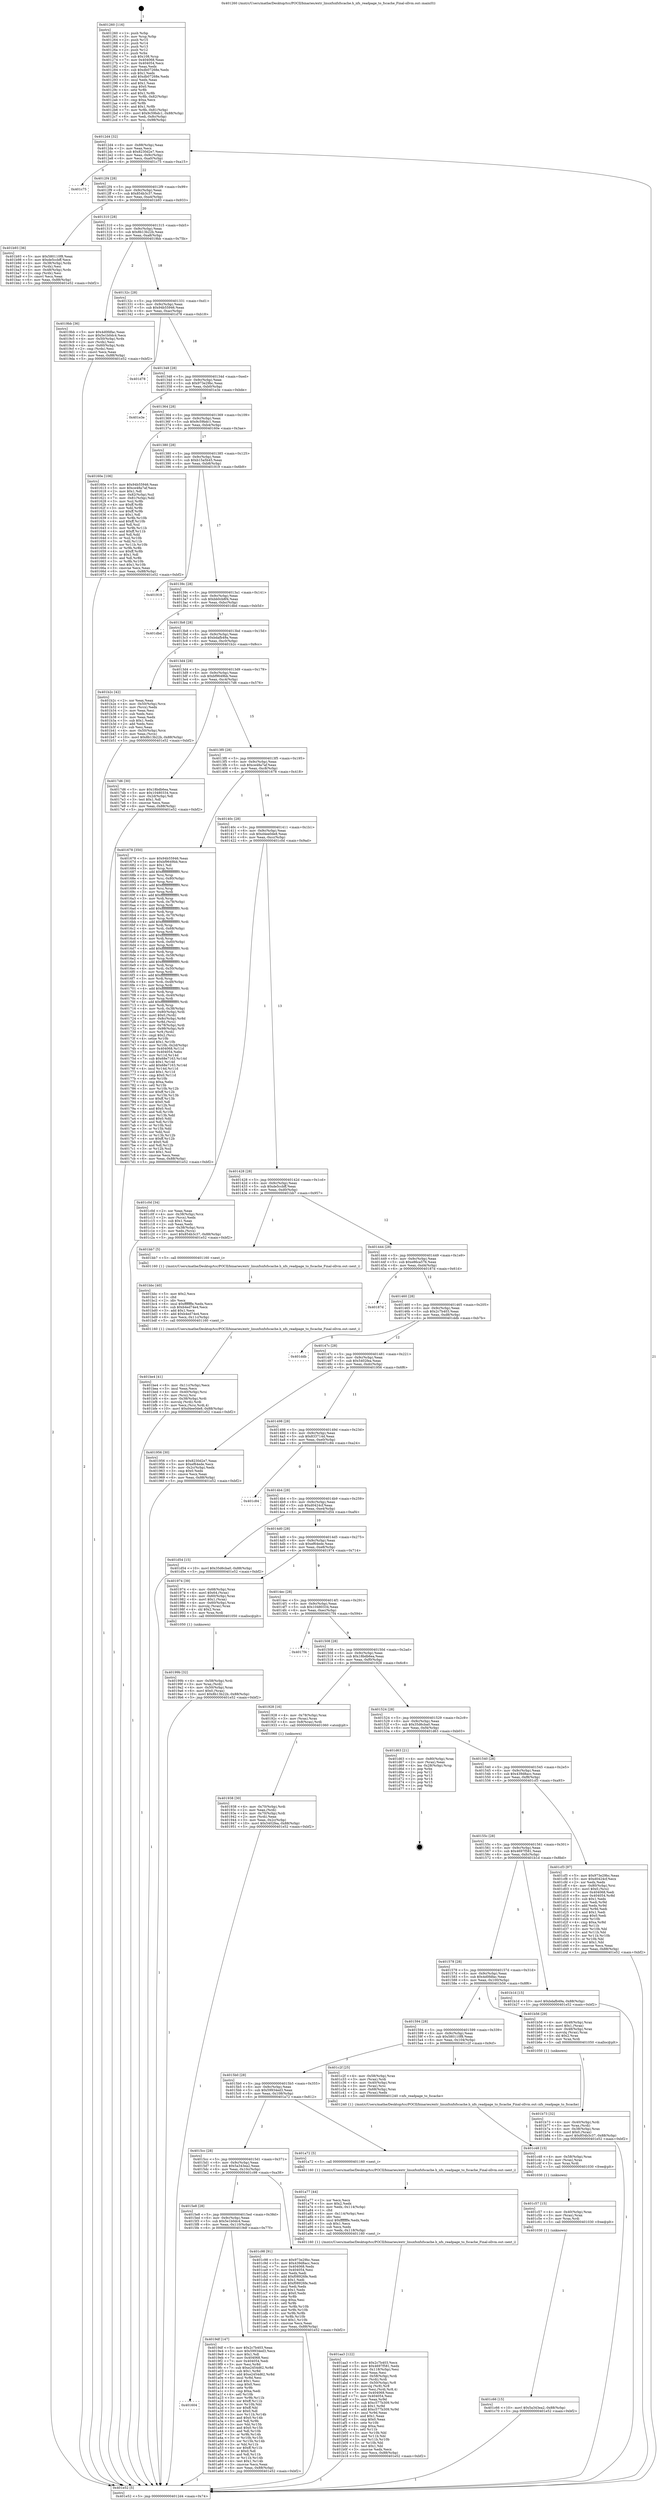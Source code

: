 digraph "0x401260" {
  label = "0x401260 (/mnt/c/Users/mathe/Desktop/tcc/POCII/binaries/extr_linuxfsnfsfscache.h_nfs_readpage_to_fscache_Final-ollvm.out::main(0))"
  labelloc = "t"
  node[shape=record]

  Entry [label="",width=0.3,height=0.3,shape=circle,fillcolor=black,style=filled]
  "0x4012d4" [label="{
     0x4012d4 [32]\l
     | [instrs]\l
     &nbsp;&nbsp;0x4012d4 \<+6\>: mov -0x88(%rbp),%eax\l
     &nbsp;&nbsp;0x4012da \<+2\>: mov %eax,%ecx\l
     &nbsp;&nbsp;0x4012dc \<+6\>: sub $0x8230d2e7,%ecx\l
     &nbsp;&nbsp;0x4012e2 \<+6\>: mov %eax,-0x9c(%rbp)\l
     &nbsp;&nbsp;0x4012e8 \<+6\>: mov %ecx,-0xa0(%rbp)\l
     &nbsp;&nbsp;0x4012ee \<+6\>: je 0000000000401c75 \<main+0xa15\>\l
  }"]
  "0x401c75" [label="{
     0x401c75\l
  }", style=dashed]
  "0x4012f4" [label="{
     0x4012f4 [28]\l
     | [instrs]\l
     &nbsp;&nbsp;0x4012f4 \<+5\>: jmp 00000000004012f9 \<main+0x99\>\l
     &nbsp;&nbsp;0x4012f9 \<+6\>: mov -0x9c(%rbp),%eax\l
     &nbsp;&nbsp;0x4012ff \<+5\>: sub $0x854b3c37,%eax\l
     &nbsp;&nbsp;0x401304 \<+6\>: mov %eax,-0xa4(%rbp)\l
     &nbsp;&nbsp;0x40130a \<+6\>: je 0000000000401b93 \<main+0x933\>\l
  }"]
  Exit [label="",width=0.3,height=0.3,shape=circle,fillcolor=black,style=filled,peripheries=2]
  "0x401b93" [label="{
     0x401b93 [36]\l
     | [instrs]\l
     &nbsp;&nbsp;0x401b93 \<+5\>: mov $0x580110f8,%eax\l
     &nbsp;&nbsp;0x401b98 \<+5\>: mov $0xde5ccbff,%ecx\l
     &nbsp;&nbsp;0x401b9d \<+4\>: mov -0x38(%rbp),%rdx\l
     &nbsp;&nbsp;0x401ba1 \<+2\>: mov (%rdx),%esi\l
     &nbsp;&nbsp;0x401ba3 \<+4\>: mov -0x48(%rbp),%rdx\l
     &nbsp;&nbsp;0x401ba7 \<+2\>: cmp (%rdx),%esi\l
     &nbsp;&nbsp;0x401ba9 \<+3\>: cmovl %ecx,%eax\l
     &nbsp;&nbsp;0x401bac \<+6\>: mov %eax,-0x88(%rbp)\l
     &nbsp;&nbsp;0x401bb2 \<+5\>: jmp 0000000000401e52 \<main+0xbf2\>\l
  }"]
  "0x401310" [label="{
     0x401310 [28]\l
     | [instrs]\l
     &nbsp;&nbsp;0x401310 \<+5\>: jmp 0000000000401315 \<main+0xb5\>\l
     &nbsp;&nbsp;0x401315 \<+6\>: mov -0x9c(%rbp),%eax\l
     &nbsp;&nbsp;0x40131b \<+5\>: sub $0x8b13b22b,%eax\l
     &nbsp;&nbsp;0x401320 \<+6\>: mov %eax,-0xa8(%rbp)\l
     &nbsp;&nbsp;0x401326 \<+6\>: je 00000000004019bb \<main+0x75b\>\l
  }"]
  "0x401c66" [label="{
     0x401c66 [15]\l
     | [instrs]\l
     &nbsp;&nbsp;0x401c66 \<+10\>: movl $0x5a343ea2,-0x88(%rbp)\l
     &nbsp;&nbsp;0x401c70 \<+5\>: jmp 0000000000401e52 \<main+0xbf2\>\l
  }"]
  "0x4019bb" [label="{
     0x4019bb [36]\l
     | [instrs]\l
     &nbsp;&nbsp;0x4019bb \<+5\>: mov $0x4d0fdfac,%eax\l
     &nbsp;&nbsp;0x4019c0 \<+5\>: mov $0x5e1b0dc4,%ecx\l
     &nbsp;&nbsp;0x4019c5 \<+4\>: mov -0x50(%rbp),%rdx\l
     &nbsp;&nbsp;0x4019c9 \<+2\>: mov (%rdx),%esi\l
     &nbsp;&nbsp;0x4019cb \<+4\>: mov -0x60(%rbp),%rdx\l
     &nbsp;&nbsp;0x4019cf \<+2\>: cmp (%rdx),%esi\l
     &nbsp;&nbsp;0x4019d1 \<+3\>: cmovl %ecx,%eax\l
     &nbsp;&nbsp;0x4019d4 \<+6\>: mov %eax,-0x88(%rbp)\l
     &nbsp;&nbsp;0x4019da \<+5\>: jmp 0000000000401e52 \<main+0xbf2\>\l
  }"]
  "0x40132c" [label="{
     0x40132c [28]\l
     | [instrs]\l
     &nbsp;&nbsp;0x40132c \<+5\>: jmp 0000000000401331 \<main+0xd1\>\l
     &nbsp;&nbsp;0x401331 \<+6\>: mov -0x9c(%rbp),%eax\l
     &nbsp;&nbsp;0x401337 \<+5\>: sub $0x94b55946,%eax\l
     &nbsp;&nbsp;0x40133c \<+6\>: mov %eax,-0xac(%rbp)\l
     &nbsp;&nbsp;0x401342 \<+6\>: je 0000000000401d78 \<main+0xb18\>\l
  }"]
  "0x401c57" [label="{
     0x401c57 [15]\l
     | [instrs]\l
     &nbsp;&nbsp;0x401c57 \<+4\>: mov -0x40(%rbp),%rax\l
     &nbsp;&nbsp;0x401c5b \<+3\>: mov (%rax),%rax\l
     &nbsp;&nbsp;0x401c5e \<+3\>: mov %rax,%rdi\l
     &nbsp;&nbsp;0x401c61 \<+5\>: call 0000000000401030 \<free@plt\>\l
     | [calls]\l
     &nbsp;&nbsp;0x401030 \{1\} (unknown)\l
  }"]
  "0x401d78" [label="{
     0x401d78\l
  }", style=dashed]
  "0x401348" [label="{
     0x401348 [28]\l
     | [instrs]\l
     &nbsp;&nbsp;0x401348 \<+5\>: jmp 000000000040134d \<main+0xed\>\l
     &nbsp;&nbsp;0x40134d \<+6\>: mov -0x9c(%rbp),%eax\l
     &nbsp;&nbsp;0x401353 \<+5\>: sub $0x973e29bc,%eax\l
     &nbsp;&nbsp;0x401358 \<+6\>: mov %eax,-0xb0(%rbp)\l
     &nbsp;&nbsp;0x40135e \<+6\>: je 0000000000401e3e \<main+0xbde\>\l
  }"]
  "0x401c48" [label="{
     0x401c48 [15]\l
     | [instrs]\l
     &nbsp;&nbsp;0x401c48 \<+4\>: mov -0x58(%rbp),%rax\l
     &nbsp;&nbsp;0x401c4c \<+3\>: mov (%rax),%rax\l
     &nbsp;&nbsp;0x401c4f \<+3\>: mov %rax,%rdi\l
     &nbsp;&nbsp;0x401c52 \<+5\>: call 0000000000401030 \<free@plt\>\l
     | [calls]\l
     &nbsp;&nbsp;0x401030 \{1\} (unknown)\l
  }"]
  "0x401e3e" [label="{
     0x401e3e\l
  }", style=dashed]
  "0x401364" [label="{
     0x401364 [28]\l
     | [instrs]\l
     &nbsp;&nbsp;0x401364 \<+5\>: jmp 0000000000401369 \<main+0x109\>\l
     &nbsp;&nbsp;0x401369 \<+6\>: mov -0x9c(%rbp),%eax\l
     &nbsp;&nbsp;0x40136f \<+5\>: sub $0x9c59bdc1,%eax\l
     &nbsp;&nbsp;0x401374 \<+6\>: mov %eax,-0xb4(%rbp)\l
     &nbsp;&nbsp;0x40137a \<+6\>: je 000000000040160e \<main+0x3ae\>\l
  }"]
  "0x401be4" [label="{
     0x401be4 [41]\l
     | [instrs]\l
     &nbsp;&nbsp;0x401be4 \<+6\>: mov -0x11c(%rbp),%ecx\l
     &nbsp;&nbsp;0x401bea \<+3\>: imul %eax,%ecx\l
     &nbsp;&nbsp;0x401bed \<+4\>: mov -0x40(%rbp),%rsi\l
     &nbsp;&nbsp;0x401bf1 \<+3\>: mov (%rsi),%rsi\l
     &nbsp;&nbsp;0x401bf4 \<+4\>: mov -0x38(%rbp),%rdi\l
     &nbsp;&nbsp;0x401bf8 \<+3\>: movslq (%rdi),%rdi\l
     &nbsp;&nbsp;0x401bfb \<+3\>: mov %ecx,(%rsi,%rdi,4)\l
     &nbsp;&nbsp;0x401bfe \<+10\>: movl $0xd4ee0de8,-0x88(%rbp)\l
     &nbsp;&nbsp;0x401c08 \<+5\>: jmp 0000000000401e52 \<main+0xbf2\>\l
  }"]
  "0x40160e" [label="{
     0x40160e [106]\l
     | [instrs]\l
     &nbsp;&nbsp;0x40160e \<+5\>: mov $0x94b55946,%eax\l
     &nbsp;&nbsp;0x401613 \<+5\>: mov $0xce48a7af,%ecx\l
     &nbsp;&nbsp;0x401618 \<+2\>: mov $0x1,%dl\l
     &nbsp;&nbsp;0x40161a \<+7\>: mov -0x82(%rbp),%sil\l
     &nbsp;&nbsp;0x401621 \<+7\>: mov -0x81(%rbp),%dil\l
     &nbsp;&nbsp;0x401628 \<+3\>: mov %sil,%r8b\l
     &nbsp;&nbsp;0x40162b \<+4\>: xor $0xff,%r8b\l
     &nbsp;&nbsp;0x40162f \<+3\>: mov %dil,%r9b\l
     &nbsp;&nbsp;0x401632 \<+4\>: xor $0xff,%r9b\l
     &nbsp;&nbsp;0x401636 \<+3\>: xor $0x1,%dl\l
     &nbsp;&nbsp;0x401639 \<+3\>: mov %r8b,%r10b\l
     &nbsp;&nbsp;0x40163c \<+4\>: and $0xff,%r10b\l
     &nbsp;&nbsp;0x401640 \<+3\>: and %dl,%sil\l
     &nbsp;&nbsp;0x401643 \<+3\>: mov %r9b,%r11b\l
     &nbsp;&nbsp;0x401646 \<+4\>: and $0xff,%r11b\l
     &nbsp;&nbsp;0x40164a \<+3\>: and %dl,%dil\l
     &nbsp;&nbsp;0x40164d \<+3\>: or %sil,%r10b\l
     &nbsp;&nbsp;0x401650 \<+3\>: or %dil,%r11b\l
     &nbsp;&nbsp;0x401653 \<+3\>: xor %r11b,%r10b\l
     &nbsp;&nbsp;0x401656 \<+3\>: or %r9b,%r8b\l
     &nbsp;&nbsp;0x401659 \<+4\>: xor $0xff,%r8b\l
     &nbsp;&nbsp;0x40165d \<+3\>: or $0x1,%dl\l
     &nbsp;&nbsp;0x401660 \<+3\>: and %dl,%r8b\l
     &nbsp;&nbsp;0x401663 \<+3\>: or %r8b,%r10b\l
     &nbsp;&nbsp;0x401666 \<+4\>: test $0x1,%r10b\l
     &nbsp;&nbsp;0x40166a \<+3\>: cmovne %ecx,%eax\l
     &nbsp;&nbsp;0x40166d \<+6\>: mov %eax,-0x88(%rbp)\l
     &nbsp;&nbsp;0x401673 \<+5\>: jmp 0000000000401e52 \<main+0xbf2\>\l
  }"]
  "0x401380" [label="{
     0x401380 [28]\l
     | [instrs]\l
     &nbsp;&nbsp;0x401380 \<+5\>: jmp 0000000000401385 \<main+0x125\>\l
     &nbsp;&nbsp;0x401385 \<+6\>: mov -0x9c(%rbp),%eax\l
     &nbsp;&nbsp;0x40138b \<+5\>: sub $0xb15a5b45,%eax\l
     &nbsp;&nbsp;0x401390 \<+6\>: mov %eax,-0xb8(%rbp)\l
     &nbsp;&nbsp;0x401396 \<+6\>: je 0000000000401919 \<main+0x6b9\>\l
  }"]
  "0x401e52" [label="{
     0x401e52 [5]\l
     | [instrs]\l
     &nbsp;&nbsp;0x401e52 \<+5\>: jmp 00000000004012d4 \<main+0x74\>\l
  }"]
  "0x401260" [label="{
     0x401260 [116]\l
     | [instrs]\l
     &nbsp;&nbsp;0x401260 \<+1\>: push %rbp\l
     &nbsp;&nbsp;0x401261 \<+3\>: mov %rsp,%rbp\l
     &nbsp;&nbsp;0x401264 \<+2\>: push %r15\l
     &nbsp;&nbsp;0x401266 \<+2\>: push %r14\l
     &nbsp;&nbsp;0x401268 \<+2\>: push %r13\l
     &nbsp;&nbsp;0x40126a \<+2\>: push %r12\l
     &nbsp;&nbsp;0x40126c \<+1\>: push %rbx\l
     &nbsp;&nbsp;0x40126d \<+7\>: sub $0x108,%rsp\l
     &nbsp;&nbsp;0x401274 \<+7\>: mov 0x404068,%eax\l
     &nbsp;&nbsp;0x40127b \<+7\>: mov 0x404054,%ecx\l
     &nbsp;&nbsp;0x401282 \<+2\>: mov %eax,%edx\l
     &nbsp;&nbsp;0x401284 \<+6\>: sub $0xdb07268e,%edx\l
     &nbsp;&nbsp;0x40128a \<+3\>: sub $0x1,%edx\l
     &nbsp;&nbsp;0x40128d \<+6\>: add $0xdb07268e,%edx\l
     &nbsp;&nbsp;0x401293 \<+3\>: imul %edx,%eax\l
     &nbsp;&nbsp;0x401296 \<+3\>: and $0x1,%eax\l
     &nbsp;&nbsp;0x401299 \<+3\>: cmp $0x0,%eax\l
     &nbsp;&nbsp;0x40129c \<+4\>: sete %r8b\l
     &nbsp;&nbsp;0x4012a0 \<+4\>: and $0x1,%r8b\l
     &nbsp;&nbsp;0x4012a4 \<+7\>: mov %r8b,-0x82(%rbp)\l
     &nbsp;&nbsp;0x4012ab \<+3\>: cmp $0xa,%ecx\l
     &nbsp;&nbsp;0x4012ae \<+4\>: setl %r8b\l
     &nbsp;&nbsp;0x4012b2 \<+4\>: and $0x1,%r8b\l
     &nbsp;&nbsp;0x4012b6 \<+7\>: mov %r8b,-0x81(%rbp)\l
     &nbsp;&nbsp;0x4012bd \<+10\>: movl $0x9c59bdc1,-0x88(%rbp)\l
     &nbsp;&nbsp;0x4012c7 \<+6\>: mov %edi,-0x8c(%rbp)\l
     &nbsp;&nbsp;0x4012cd \<+7\>: mov %rsi,-0x98(%rbp)\l
  }"]
  "0x401bbc" [label="{
     0x401bbc [40]\l
     | [instrs]\l
     &nbsp;&nbsp;0x401bbc \<+5\>: mov $0x2,%ecx\l
     &nbsp;&nbsp;0x401bc1 \<+1\>: cltd\l
     &nbsp;&nbsp;0x401bc2 \<+2\>: idiv %ecx\l
     &nbsp;&nbsp;0x401bc4 \<+6\>: imul $0xfffffffe,%edx,%ecx\l
     &nbsp;&nbsp;0x401bca \<+6\>: sub $0xb4ed74e4,%ecx\l
     &nbsp;&nbsp;0x401bd0 \<+3\>: add $0x1,%ecx\l
     &nbsp;&nbsp;0x401bd3 \<+6\>: add $0xb4ed74e4,%ecx\l
     &nbsp;&nbsp;0x401bd9 \<+6\>: mov %ecx,-0x11c(%rbp)\l
     &nbsp;&nbsp;0x401bdf \<+5\>: call 0000000000401160 \<next_i\>\l
     | [calls]\l
     &nbsp;&nbsp;0x401160 \{1\} (/mnt/c/Users/mathe/Desktop/tcc/POCII/binaries/extr_linuxfsnfsfscache.h_nfs_readpage_to_fscache_Final-ollvm.out::next_i)\l
  }"]
  "0x401919" [label="{
     0x401919\l
  }", style=dashed]
  "0x40139c" [label="{
     0x40139c [28]\l
     | [instrs]\l
     &nbsp;&nbsp;0x40139c \<+5\>: jmp 00000000004013a1 \<main+0x141\>\l
     &nbsp;&nbsp;0x4013a1 \<+6\>: mov -0x9c(%rbp),%eax\l
     &nbsp;&nbsp;0x4013a7 \<+5\>: sub $0xbb0cb8f4,%eax\l
     &nbsp;&nbsp;0x4013ac \<+6\>: mov %eax,-0xbc(%rbp)\l
     &nbsp;&nbsp;0x4013b2 \<+6\>: je 0000000000401dbd \<main+0xb5d\>\l
  }"]
  "0x401b73" [label="{
     0x401b73 [32]\l
     | [instrs]\l
     &nbsp;&nbsp;0x401b73 \<+4\>: mov -0x40(%rbp),%rdi\l
     &nbsp;&nbsp;0x401b77 \<+3\>: mov %rax,(%rdi)\l
     &nbsp;&nbsp;0x401b7a \<+4\>: mov -0x38(%rbp),%rax\l
     &nbsp;&nbsp;0x401b7e \<+6\>: movl $0x0,(%rax)\l
     &nbsp;&nbsp;0x401b84 \<+10\>: movl $0x854b3c37,-0x88(%rbp)\l
     &nbsp;&nbsp;0x401b8e \<+5\>: jmp 0000000000401e52 \<main+0xbf2\>\l
  }"]
  "0x401dbd" [label="{
     0x401dbd\l
  }", style=dashed]
  "0x4013b8" [label="{
     0x4013b8 [28]\l
     | [instrs]\l
     &nbsp;&nbsp;0x4013b8 \<+5\>: jmp 00000000004013bd \<main+0x15d\>\l
     &nbsp;&nbsp;0x4013bd \<+6\>: mov -0x9c(%rbp),%eax\l
     &nbsp;&nbsp;0x4013c3 \<+5\>: sub $0xbdafb49a,%eax\l
     &nbsp;&nbsp;0x4013c8 \<+6\>: mov %eax,-0xc0(%rbp)\l
     &nbsp;&nbsp;0x4013ce \<+6\>: je 0000000000401b2c \<main+0x8cc\>\l
  }"]
  "0x401aa3" [label="{
     0x401aa3 [122]\l
     | [instrs]\l
     &nbsp;&nbsp;0x401aa3 \<+5\>: mov $0x2c7b403,%ecx\l
     &nbsp;&nbsp;0x401aa8 \<+5\>: mov $0x4697f581,%edx\l
     &nbsp;&nbsp;0x401aad \<+6\>: mov -0x118(%rbp),%esi\l
     &nbsp;&nbsp;0x401ab3 \<+3\>: imul %eax,%esi\l
     &nbsp;&nbsp;0x401ab6 \<+4\>: mov -0x58(%rbp),%rdi\l
     &nbsp;&nbsp;0x401aba \<+3\>: mov (%rdi),%rdi\l
     &nbsp;&nbsp;0x401abd \<+4\>: mov -0x50(%rbp),%r8\l
     &nbsp;&nbsp;0x401ac1 \<+3\>: movslq (%r8),%r8\l
     &nbsp;&nbsp;0x401ac4 \<+4\>: mov %esi,(%rdi,%r8,4)\l
     &nbsp;&nbsp;0x401ac8 \<+7\>: mov 0x404068,%eax\l
     &nbsp;&nbsp;0x401acf \<+7\>: mov 0x404054,%esi\l
     &nbsp;&nbsp;0x401ad6 \<+3\>: mov %eax,%r9d\l
     &nbsp;&nbsp;0x401ad9 \<+7\>: sub $0xc577b309,%r9d\l
     &nbsp;&nbsp;0x401ae0 \<+4\>: sub $0x1,%r9d\l
     &nbsp;&nbsp;0x401ae4 \<+7\>: add $0xc577b309,%r9d\l
     &nbsp;&nbsp;0x401aeb \<+4\>: imul %r9d,%eax\l
     &nbsp;&nbsp;0x401aef \<+3\>: and $0x1,%eax\l
     &nbsp;&nbsp;0x401af2 \<+3\>: cmp $0x0,%eax\l
     &nbsp;&nbsp;0x401af5 \<+4\>: sete %r10b\l
     &nbsp;&nbsp;0x401af9 \<+3\>: cmp $0xa,%esi\l
     &nbsp;&nbsp;0x401afc \<+4\>: setl %r11b\l
     &nbsp;&nbsp;0x401b00 \<+3\>: mov %r10b,%bl\l
     &nbsp;&nbsp;0x401b03 \<+3\>: and %r11b,%bl\l
     &nbsp;&nbsp;0x401b06 \<+3\>: xor %r11b,%r10b\l
     &nbsp;&nbsp;0x401b09 \<+3\>: or %r10b,%bl\l
     &nbsp;&nbsp;0x401b0c \<+3\>: test $0x1,%bl\l
     &nbsp;&nbsp;0x401b0f \<+3\>: cmovne %edx,%ecx\l
     &nbsp;&nbsp;0x401b12 \<+6\>: mov %ecx,-0x88(%rbp)\l
     &nbsp;&nbsp;0x401b18 \<+5\>: jmp 0000000000401e52 \<main+0xbf2\>\l
  }"]
  "0x401b2c" [label="{
     0x401b2c [42]\l
     | [instrs]\l
     &nbsp;&nbsp;0x401b2c \<+2\>: xor %eax,%eax\l
     &nbsp;&nbsp;0x401b2e \<+4\>: mov -0x50(%rbp),%rcx\l
     &nbsp;&nbsp;0x401b32 \<+2\>: mov (%rcx),%edx\l
     &nbsp;&nbsp;0x401b34 \<+2\>: mov %eax,%esi\l
     &nbsp;&nbsp;0x401b36 \<+2\>: sub %edx,%esi\l
     &nbsp;&nbsp;0x401b38 \<+2\>: mov %eax,%edx\l
     &nbsp;&nbsp;0x401b3a \<+3\>: sub $0x1,%edx\l
     &nbsp;&nbsp;0x401b3d \<+2\>: add %edx,%esi\l
     &nbsp;&nbsp;0x401b3f \<+2\>: sub %esi,%eax\l
     &nbsp;&nbsp;0x401b41 \<+4\>: mov -0x50(%rbp),%rcx\l
     &nbsp;&nbsp;0x401b45 \<+2\>: mov %eax,(%rcx)\l
     &nbsp;&nbsp;0x401b47 \<+10\>: movl $0x8b13b22b,-0x88(%rbp)\l
     &nbsp;&nbsp;0x401b51 \<+5\>: jmp 0000000000401e52 \<main+0xbf2\>\l
  }"]
  "0x4013d4" [label="{
     0x4013d4 [28]\l
     | [instrs]\l
     &nbsp;&nbsp;0x4013d4 \<+5\>: jmp 00000000004013d9 \<main+0x179\>\l
     &nbsp;&nbsp;0x4013d9 \<+6\>: mov -0x9c(%rbp),%eax\l
     &nbsp;&nbsp;0x4013df \<+5\>: sub $0xbf9649bb,%eax\l
     &nbsp;&nbsp;0x4013e4 \<+6\>: mov %eax,-0xc4(%rbp)\l
     &nbsp;&nbsp;0x4013ea \<+6\>: je 00000000004017d6 \<main+0x576\>\l
  }"]
  "0x401a77" [label="{
     0x401a77 [44]\l
     | [instrs]\l
     &nbsp;&nbsp;0x401a77 \<+2\>: xor %ecx,%ecx\l
     &nbsp;&nbsp;0x401a79 \<+5\>: mov $0x2,%edx\l
     &nbsp;&nbsp;0x401a7e \<+6\>: mov %edx,-0x114(%rbp)\l
     &nbsp;&nbsp;0x401a84 \<+1\>: cltd\l
     &nbsp;&nbsp;0x401a85 \<+6\>: mov -0x114(%rbp),%esi\l
     &nbsp;&nbsp;0x401a8b \<+2\>: idiv %esi\l
     &nbsp;&nbsp;0x401a8d \<+6\>: imul $0xfffffffe,%edx,%edx\l
     &nbsp;&nbsp;0x401a93 \<+3\>: sub $0x1,%ecx\l
     &nbsp;&nbsp;0x401a96 \<+2\>: sub %ecx,%edx\l
     &nbsp;&nbsp;0x401a98 \<+6\>: mov %edx,-0x118(%rbp)\l
     &nbsp;&nbsp;0x401a9e \<+5\>: call 0000000000401160 \<next_i\>\l
     | [calls]\l
     &nbsp;&nbsp;0x401160 \{1\} (/mnt/c/Users/mathe/Desktop/tcc/POCII/binaries/extr_linuxfsnfsfscache.h_nfs_readpage_to_fscache_Final-ollvm.out::next_i)\l
  }"]
  "0x4017d6" [label="{
     0x4017d6 [30]\l
     | [instrs]\l
     &nbsp;&nbsp;0x4017d6 \<+5\>: mov $0x18bdb6ea,%eax\l
     &nbsp;&nbsp;0x4017db \<+5\>: mov $0x10480334,%ecx\l
     &nbsp;&nbsp;0x4017e0 \<+3\>: mov -0x2d(%rbp),%dl\l
     &nbsp;&nbsp;0x4017e3 \<+3\>: test $0x1,%dl\l
     &nbsp;&nbsp;0x4017e6 \<+3\>: cmovne %ecx,%eax\l
     &nbsp;&nbsp;0x4017e9 \<+6\>: mov %eax,-0x88(%rbp)\l
     &nbsp;&nbsp;0x4017ef \<+5\>: jmp 0000000000401e52 \<main+0xbf2\>\l
  }"]
  "0x4013f0" [label="{
     0x4013f0 [28]\l
     | [instrs]\l
     &nbsp;&nbsp;0x4013f0 \<+5\>: jmp 00000000004013f5 \<main+0x195\>\l
     &nbsp;&nbsp;0x4013f5 \<+6\>: mov -0x9c(%rbp),%eax\l
     &nbsp;&nbsp;0x4013fb \<+5\>: sub $0xce48a7af,%eax\l
     &nbsp;&nbsp;0x401400 \<+6\>: mov %eax,-0xc8(%rbp)\l
     &nbsp;&nbsp;0x401406 \<+6\>: je 0000000000401678 \<main+0x418\>\l
  }"]
  "0x401604" [label="{
     0x401604\l
  }", style=dashed]
  "0x401678" [label="{
     0x401678 [350]\l
     | [instrs]\l
     &nbsp;&nbsp;0x401678 \<+5\>: mov $0x94b55946,%eax\l
     &nbsp;&nbsp;0x40167d \<+5\>: mov $0xbf9649bb,%ecx\l
     &nbsp;&nbsp;0x401682 \<+2\>: mov $0x1,%dl\l
     &nbsp;&nbsp;0x401684 \<+3\>: mov %rsp,%rsi\l
     &nbsp;&nbsp;0x401687 \<+4\>: add $0xfffffffffffffff0,%rsi\l
     &nbsp;&nbsp;0x40168b \<+3\>: mov %rsi,%rsp\l
     &nbsp;&nbsp;0x40168e \<+4\>: mov %rsi,-0x80(%rbp)\l
     &nbsp;&nbsp;0x401692 \<+3\>: mov %rsp,%rsi\l
     &nbsp;&nbsp;0x401695 \<+4\>: add $0xfffffffffffffff0,%rsi\l
     &nbsp;&nbsp;0x401699 \<+3\>: mov %rsi,%rsp\l
     &nbsp;&nbsp;0x40169c \<+3\>: mov %rsp,%rdi\l
     &nbsp;&nbsp;0x40169f \<+4\>: add $0xfffffffffffffff0,%rdi\l
     &nbsp;&nbsp;0x4016a3 \<+3\>: mov %rdi,%rsp\l
     &nbsp;&nbsp;0x4016a6 \<+4\>: mov %rdi,-0x78(%rbp)\l
     &nbsp;&nbsp;0x4016aa \<+3\>: mov %rsp,%rdi\l
     &nbsp;&nbsp;0x4016ad \<+4\>: add $0xfffffffffffffff0,%rdi\l
     &nbsp;&nbsp;0x4016b1 \<+3\>: mov %rdi,%rsp\l
     &nbsp;&nbsp;0x4016b4 \<+4\>: mov %rdi,-0x70(%rbp)\l
     &nbsp;&nbsp;0x4016b8 \<+3\>: mov %rsp,%rdi\l
     &nbsp;&nbsp;0x4016bb \<+4\>: add $0xfffffffffffffff0,%rdi\l
     &nbsp;&nbsp;0x4016bf \<+3\>: mov %rdi,%rsp\l
     &nbsp;&nbsp;0x4016c2 \<+4\>: mov %rdi,-0x68(%rbp)\l
     &nbsp;&nbsp;0x4016c6 \<+3\>: mov %rsp,%rdi\l
     &nbsp;&nbsp;0x4016c9 \<+4\>: add $0xfffffffffffffff0,%rdi\l
     &nbsp;&nbsp;0x4016cd \<+3\>: mov %rdi,%rsp\l
     &nbsp;&nbsp;0x4016d0 \<+4\>: mov %rdi,-0x60(%rbp)\l
     &nbsp;&nbsp;0x4016d4 \<+3\>: mov %rsp,%rdi\l
     &nbsp;&nbsp;0x4016d7 \<+4\>: add $0xfffffffffffffff0,%rdi\l
     &nbsp;&nbsp;0x4016db \<+3\>: mov %rdi,%rsp\l
     &nbsp;&nbsp;0x4016de \<+4\>: mov %rdi,-0x58(%rbp)\l
     &nbsp;&nbsp;0x4016e2 \<+3\>: mov %rsp,%rdi\l
     &nbsp;&nbsp;0x4016e5 \<+4\>: add $0xfffffffffffffff0,%rdi\l
     &nbsp;&nbsp;0x4016e9 \<+3\>: mov %rdi,%rsp\l
     &nbsp;&nbsp;0x4016ec \<+4\>: mov %rdi,-0x50(%rbp)\l
     &nbsp;&nbsp;0x4016f0 \<+3\>: mov %rsp,%rdi\l
     &nbsp;&nbsp;0x4016f3 \<+4\>: add $0xfffffffffffffff0,%rdi\l
     &nbsp;&nbsp;0x4016f7 \<+3\>: mov %rdi,%rsp\l
     &nbsp;&nbsp;0x4016fa \<+4\>: mov %rdi,-0x48(%rbp)\l
     &nbsp;&nbsp;0x4016fe \<+3\>: mov %rsp,%rdi\l
     &nbsp;&nbsp;0x401701 \<+4\>: add $0xfffffffffffffff0,%rdi\l
     &nbsp;&nbsp;0x401705 \<+3\>: mov %rdi,%rsp\l
     &nbsp;&nbsp;0x401708 \<+4\>: mov %rdi,-0x40(%rbp)\l
     &nbsp;&nbsp;0x40170c \<+3\>: mov %rsp,%rdi\l
     &nbsp;&nbsp;0x40170f \<+4\>: add $0xfffffffffffffff0,%rdi\l
     &nbsp;&nbsp;0x401713 \<+3\>: mov %rdi,%rsp\l
     &nbsp;&nbsp;0x401716 \<+4\>: mov %rdi,-0x38(%rbp)\l
     &nbsp;&nbsp;0x40171a \<+4\>: mov -0x80(%rbp),%rdi\l
     &nbsp;&nbsp;0x40171e \<+6\>: movl $0x0,(%rdi)\l
     &nbsp;&nbsp;0x401724 \<+7\>: mov -0x8c(%rbp),%r8d\l
     &nbsp;&nbsp;0x40172b \<+3\>: mov %r8d,(%rsi)\l
     &nbsp;&nbsp;0x40172e \<+4\>: mov -0x78(%rbp),%rdi\l
     &nbsp;&nbsp;0x401732 \<+7\>: mov -0x98(%rbp),%r9\l
     &nbsp;&nbsp;0x401739 \<+3\>: mov %r9,(%rdi)\l
     &nbsp;&nbsp;0x40173c \<+3\>: cmpl $0x2,(%rsi)\l
     &nbsp;&nbsp;0x40173f \<+4\>: setne %r10b\l
     &nbsp;&nbsp;0x401743 \<+4\>: and $0x1,%r10b\l
     &nbsp;&nbsp;0x401747 \<+4\>: mov %r10b,-0x2d(%rbp)\l
     &nbsp;&nbsp;0x40174b \<+8\>: mov 0x404068,%r11d\l
     &nbsp;&nbsp;0x401753 \<+7\>: mov 0x404054,%ebx\l
     &nbsp;&nbsp;0x40175a \<+3\>: mov %r11d,%r14d\l
     &nbsp;&nbsp;0x40175d \<+7\>: sub $0x68e7163,%r14d\l
     &nbsp;&nbsp;0x401764 \<+4\>: sub $0x1,%r14d\l
     &nbsp;&nbsp;0x401768 \<+7\>: add $0x68e7163,%r14d\l
     &nbsp;&nbsp;0x40176f \<+4\>: imul %r14d,%r11d\l
     &nbsp;&nbsp;0x401773 \<+4\>: and $0x1,%r11d\l
     &nbsp;&nbsp;0x401777 \<+4\>: cmp $0x0,%r11d\l
     &nbsp;&nbsp;0x40177b \<+4\>: sete %r10b\l
     &nbsp;&nbsp;0x40177f \<+3\>: cmp $0xa,%ebx\l
     &nbsp;&nbsp;0x401782 \<+4\>: setl %r15b\l
     &nbsp;&nbsp;0x401786 \<+3\>: mov %r10b,%r12b\l
     &nbsp;&nbsp;0x401789 \<+4\>: xor $0xff,%r12b\l
     &nbsp;&nbsp;0x40178d \<+3\>: mov %r15b,%r13b\l
     &nbsp;&nbsp;0x401790 \<+4\>: xor $0xff,%r13b\l
     &nbsp;&nbsp;0x401794 \<+3\>: xor $0x0,%dl\l
     &nbsp;&nbsp;0x401797 \<+3\>: mov %r12b,%sil\l
     &nbsp;&nbsp;0x40179a \<+4\>: and $0x0,%sil\l
     &nbsp;&nbsp;0x40179e \<+3\>: and %dl,%r10b\l
     &nbsp;&nbsp;0x4017a1 \<+3\>: mov %r13b,%dil\l
     &nbsp;&nbsp;0x4017a4 \<+4\>: and $0x0,%dil\l
     &nbsp;&nbsp;0x4017a8 \<+3\>: and %dl,%r15b\l
     &nbsp;&nbsp;0x4017ab \<+3\>: or %r10b,%sil\l
     &nbsp;&nbsp;0x4017ae \<+3\>: or %r15b,%dil\l
     &nbsp;&nbsp;0x4017b1 \<+3\>: xor %dil,%sil\l
     &nbsp;&nbsp;0x4017b4 \<+3\>: or %r13b,%r12b\l
     &nbsp;&nbsp;0x4017b7 \<+4\>: xor $0xff,%r12b\l
     &nbsp;&nbsp;0x4017bb \<+3\>: or $0x0,%dl\l
     &nbsp;&nbsp;0x4017be \<+3\>: and %dl,%r12b\l
     &nbsp;&nbsp;0x4017c1 \<+3\>: or %r12b,%sil\l
     &nbsp;&nbsp;0x4017c4 \<+4\>: test $0x1,%sil\l
     &nbsp;&nbsp;0x4017c8 \<+3\>: cmovne %ecx,%eax\l
     &nbsp;&nbsp;0x4017cb \<+6\>: mov %eax,-0x88(%rbp)\l
     &nbsp;&nbsp;0x4017d1 \<+5\>: jmp 0000000000401e52 \<main+0xbf2\>\l
  }"]
  "0x40140c" [label="{
     0x40140c [28]\l
     | [instrs]\l
     &nbsp;&nbsp;0x40140c \<+5\>: jmp 0000000000401411 \<main+0x1b1\>\l
     &nbsp;&nbsp;0x401411 \<+6\>: mov -0x9c(%rbp),%eax\l
     &nbsp;&nbsp;0x401417 \<+5\>: sub $0xd4ee0de8,%eax\l
     &nbsp;&nbsp;0x40141c \<+6\>: mov %eax,-0xcc(%rbp)\l
     &nbsp;&nbsp;0x401422 \<+6\>: je 0000000000401c0d \<main+0x9ad\>\l
  }"]
  "0x4019df" [label="{
     0x4019df [147]\l
     | [instrs]\l
     &nbsp;&nbsp;0x4019df \<+5\>: mov $0x2c7b403,%eax\l
     &nbsp;&nbsp;0x4019e4 \<+5\>: mov $0x59934ed3,%ecx\l
     &nbsp;&nbsp;0x4019e9 \<+2\>: mov $0x1,%dl\l
     &nbsp;&nbsp;0x4019eb \<+7\>: mov 0x404068,%esi\l
     &nbsp;&nbsp;0x4019f2 \<+7\>: mov 0x404054,%edi\l
     &nbsp;&nbsp;0x4019f9 \<+3\>: mov %esi,%r8d\l
     &nbsp;&nbsp;0x4019fc \<+7\>: sub $0xe2454d62,%r8d\l
     &nbsp;&nbsp;0x401a03 \<+4\>: sub $0x1,%r8d\l
     &nbsp;&nbsp;0x401a07 \<+7\>: add $0xe2454d62,%r8d\l
     &nbsp;&nbsp;0x401a0e \<+4\>: imul %r8d,%esi\l
     &nbsp;&nbsp;0x401a12 \<+3\>: and $0x1,%esi\l
     &nbsp;&nbsp;0x401a15 \<+3\>: cmp $0x0,%esi\l
     &nbsp;&nbsp;0x401a18 \<+4\>: sete %r9b\l
     &nbsp;&nbsp;0x401a1c \<+3\>: cmp $0xa,%edi\l
     &nbsp;&nbsp;0x401a1f \<+4\>: setl %r10b\l
     &nbsp;&nbsp;0x401a23 \<+3\>: mov %r9b,%r11b\l
     &nbsp;&nbsp;0x401a26 \<+4\>: xor $0xff,%r11b\l
     &nbsp;&nbsp;0x401a2a \<+3\>: mov %r10b,%bl\l
     &nbsp;&nbsp;0x401a2d \<+3\>: xor $0xff,%bl\l
     &nbsp;&nbsp;0x401a30 \<+3\>: xor $0x0,%dl\l
     &nbsp;&nbsp;0x401a33 \<+3\>: mov %r11b,%r14b\l
     &nbsp;&nbsp;0x401a36 \<+4\>: and $0x0,%r14b\l
     &nbsp;&nbsp;0x401a3a \<+3\>: and %dl,%r9b\l
     &nbsp;&nbsp;0x401a3d \<+3\>: mov %bl,%r15b\l
     &nbsp;&nbsp;0x401a40 \<+4\>: and $0x0,%r15b\l
     &nbsp;&nbsp;0x401a44 \<+3\>: and %dl,%r10b\l
     &nbsp;&nbsp;0x401a47 \<+3\>: or %r9b,%r14b\l
     &nbsp;&nbsp;0x401a4a \<+3\>: or %r10b,%r15b\l
     &nbsp;&nbsp;0x401a4d \<+3\>: xor %r15b,%r14b\l
     &nbsp;&nbsp;0x401a50 \<+3\>: or %bl,%r11b\l
     &nbsp;&nbsp;0x401a53 \<+4\>: xor $0xff,%r11b\l
     &nbsp;&nbsp;0x401a57 \<+3\>: or $0x0,%dl\l
     &nbsp;&nbsp;0x401a5a \<+3\>: and %dl,%r11b\l
     &nbsp;&nbsp;0x401a5d \<+3\>: or %r11b,%r14b\l
     &nbsp;&nbsp;0x401a60 \<+4\>: test $0x1,%r14b\l
     &nbsp;&nbsp;0x401a64 \<+3\>: cmovne %ecx,%eax\l
     &nbsp;&nbsp;0x401a67 \<+6\>: mov %eax,-0x88(%rbp)\l
     &nbsp;&nbsp;0x401a6d \<+5\>: jmp 0000000000401e52 \<main+0xbf2\>\l
  }"]
  "0x4015e8" [label="{
     0x4015e8 [28]\l
     | [instrs]\l
     &nbsp;&nbsp;0x4015e8 \<+5\>: jmp 00000000004015ed \<main+0x38d\>\l
     &nbsp;&nbsp;0x4015ed \<+6\>: mov -0x9c(%rbp),%eax\l
     &nbsp;&nbsp;0x4015f3 \<+5\>: sub $0x5e1b0dc4,%eax\l
     &nbsp;&nbsp;0x4015f8 \<+6\>: mov %eax,-0x110(%rbp)\l
     &nbsp;&nbsp;0x4015fe \<+6\>: je 00000000004019df \<main+0x77f\>\l
  }"]
  "0x401c0d" [label="{
     0x401c0d [34]\l
     | [instrs]\l
     &nbsp;&nbsp;0x401c0d \<+2\>: xor %eax,%eax\l
     &nbsp;&nbsp;0x401c0f \<+4\>: mov -0x38(%rbp),%rcx\l
     &nbsp;&nbsp;0x401c13 \<+2\>: mov (%rcx),%edx\l
     &nbsp;&nbsp;0x401c15 \<+3\>: sub $0x1,%eax\l
     &nbsp;&nbsp;0x401c18 \<+2\>: sub %eax,%edx\l
     &nbsp;&nbsp;0x401c1a \<+4\>: mov -0x38(%rbp),%rcx\l
     &nbsp;&nbsp;0x401c1e \<+2\>: mov %edx,(%rcx)\l
     &nbsp;&nbsp;0x401c20 \<+10\>: movl $0x854b3c37,-0x88(%rbp)\l
     &nbsp;&nbsp;0x401c2a \<+5\>: jmp 0000000000401e52 \<main+0xbf2\>\l
  }"]
  "0x401428" [label="{
     0x401428 [28]\l
     | [instrs]\l
     &nbsp;&nbsp;0x401428 \<+5\>: jmp 000000000040142d \<main+0x1cd\>\l
     &nbsp;&nbsp;0x40142d \<+6\>: mov -0x9c(%rbp),%eax\l
     &nbsp;&nbsp;0x401433 \<+5\>: sub $0xde5ccbff,%eax\l
     &nbsp;&nbsp;0x401438 \<+6\>: mov %eax,-0xd0(%rbp)\l
     &nbsp;&nbsp;0x40143e \<+6\>: je 0000000000401bb7 \<main+0x957\>\l
  }"]
  "0x401c98" [label="{
     0x401c98 [91]\l
     | [instrs]\l
     &nbsp;&nbsp;0x401c98 \<+5\>: mov $0x973e29bc,%eax\l
     &nbsp;&nbsp;0x401c9d \<+5\>: mov $0x439d8acc,%ecx\l
     &nbsp;&nbsp;0x401ca2 \<+7\>: mov 0x404068,%edx\l
     &nbsp;&nbsp;0x401ca9 \<+7\>: mov 0x404054,%esi\l
     &nbsp;&nbsp;0x401cb0 \<+2\>: mov %edx,%edi\l
     &nbsp;&nbsp;0x401cb2 \<+6\>: add $0xf08926fe,%edi\l
     &nbsp;&nbsp;0x401cb8 \<+3\>: sub $0x1,%edi\l
     &nbsp;&nbsp;0x401cbb \<+6\>: sub $0xf08926fe,%edi\l
     &nbsp;&nbsp;0x401cc1 \<+3\>: imul %edi,%edx\l
     &nbsp;&nbsp;0x401cc4 \<+3\>: and $0x1,%edx\l
     &nbsp;&nbsp;0x401cc7 \<+3\>: cmp $0x0,%edx\l
     &nbsp;&nbsp;0x401cca \<+4\>: sete %r8b\l
     &nbsp;&nbsp;0x401cce \<+3\>: cmp $0xa,%esi\l
     &nbsp;&nbsp;0x401cd1 \<+4\>: setl %r9b\l
     &nbsp;&nbsp;0x401cd5 \<+3\>: mov %r8b,%r10b\l
     &nbsp;&nbsp;0x401cd8 \<+3\>: and %r9b,%r10b\l
     &nbsp;&nbsp;0x401cdb \<+3\>: xor %r9b,%r8b\l
     &nbsp;&nbsp;0x401cde \<+3\>: or %r8b,%r10b\l
     &nbsp;&nbsp;0x401ce1 \<+4\>: test $0x1,%r10b\l
     &nbsp;&nbsp;0x401ce5 \<+3\>: cmovne %ecx,%eax\l
     &nbsp;&nbsp;0x401ce8 \<+6\>: mov %eax,-0x88(%rbp)\l
     &nbsp;&nbsp;0x401cee \<+5\>: jmp 0000000000401e52 \<main+0xbf2\>\l
  }"]
  "0x401bb7" [label="{
     0x401bb7 [5]\l
     | [instrs]\l
     &nbsp;&nbsp;0x401bb7 \<+5\>: call 0000000000401160 \<next_i\>\l
     | [calls]\l
     &nbsp;&nbsp;0x401160 \{1\} (/mnt/c/Users/mathe/Desktop/tcc/POCII/binaries/extr_linuxfsnfsfscache.h_nfs_readpage_to_fscache_Final-ollvm.out::next_i)\l
  }"]
  "0x401444" [label="{
     0x401444 [28]\l
     | [instrs]\l
     &nbsp;&nbsp;0x401444 \<+5\>: jmp 0000000000401449 \<main+0x1e9\>\l
     &nbsp;&nbsp;0x401449 \<+6\>: mov -0x9c(%rbp),%eax\l
     &nbsp;&nbsp;0x40144f \<+5\>: sub $0xe86ca576,%eax\l
     &nbsp;&nbsp;0x401454 \<+6\>: mov %eax,-0xd4(%rbp)\l
     &nbsp;&nbsp;0x40145a \<+6\>: je 000000000040187d \<main+0x61d\>\l
  }"]
  "0x4015cc" [label="{
     0x4015cc [28]\l
     | [instrs]\l
     &nbsp;&nbsp;0x4015cc \<+5\>: jmp 00000000004015d1 \<main+0x371\>\l
     &nbsp;&nbsp;0x4015d1 \<+6\>: mov -0x9c(%rbp),%eax\l
     &nbsp;&nbsp;0x4015d7 \<+5\>: sub $0x5a343ea2,%eax\l
     &nbsp;&nbsp;0x4015dc \<+6\>: mov %eax,-0x10c(%rbp)\l
     &nbsp;&nbsp;0x4015e2 \<+6\>: je 0000000000401c98 \<main+0xa38\>\l
  }"]
  "0x40187d" [label="{
     0x40187d\l
  }", style=dashed]
  "0x401460" [label="{
     0x401460 [28]\l
     | [instrs]\l
     &nbsp;&nbsp;0x401460 \<+5\>: jmp 0000000000401465 \<main+0x205\>\l
     &nbsp;&nbsp;0x401465 \<+6\>: mov -0x9c(%rbp),%eax\l
     &nbsp;&nbsp;0x40146b \<+5\>: sub $0x2c7b403,%eax\l
     &nbsp;&nbsp;0x401470 \<+6\>: mov %eax,-0xd8(%rbp)\l
     &nbsp;&nbsp;0x401476 \<+6\>: je 0000000000401ddb \<main+0xb7b\>\l
  }"]
  "0x401a72" [label="{
     0x401a72 [5]\l
     | [instrs]\l
     &nbsp;&nbsp;0x401a72 \<+5\>: call 0000000000401160 \<next_i\>\l
     | [calls]\l
     &nbsp;&nbsp;0x401160 \{1\} (/mnt/c/Users/mathe/Desktop/tcc/POCII/binaries/extr_linuxfsnfsfscache.h_nfs_readpage_to_fscache_Final-ollvm.out::next_i)\l
  }"]
  "0x401ddb" [label="{
     0x401ddb\l
  }", style=dashed]
  "0x40147c" [label="{
     0x40147c [28]\l
     | [instrs]\l
     &nbsp;&nbsp;0x40147c \<+5\>: jmp 0000000000401481 \<main+0x221\>\l
     &nbsp;&nbsp;0x401481 \<+6\>: mov -0x9c(%rbp),%eax\l
     &nbsp;&nbsp;0x401487 \<+5\>: sub $0x5402fea,%eax\l
     &nbsp;&nbsp;0x40148c \<+6\>: mov %eax,-0xdc(%rbp)\l
     &nbsp;&nbsp;0x401492 \<+6\>: je 0000000000401956 \<main+0x6f6\>\l
  }"]
  "0x4015b0" [label="{
     0x4015b0 [28]\l
     | [instrs]\l
     &nbsp;&nbsp;0x4015b0 \<+5\>: jmp 00000000004015b5 \<main+0x355\>\l
     &nbsp;&nbsp;0x4015b5 \<+6\>: mov -0x9c(%rbp),%eax\l
     &nbsp;&nbsp;0x4015bb \<+5\>: sub $0x59934ed3,%eax\l
     &nbsp;&nbsp;0x4015c0 \<+6\>: mov %eax,-0x108(%rbp)\l
     &nbsp;&nbsp;0x4015c6 \<+6\>: je 0000000000401a72 \<main+0x812\>\l
  }"]
  "0x401956" [label="{
     0x401956 [30]\l
     | [instrs]\l
     &nbsp;&nbsp;0x401956 \<+5\>: mov $0x8230d2e7,%eax\l
     &nbsp;&nbsp;0x40195b \<+5\>: mov $0xef64ede,%ecx\l
     &nbsp;&nbsp;0x401960 \<+3\>: mov -0x2c(%rbp),%edx\l
     &nbsp;&nbsp;0x401963 \<+3\>: cmp $0x0,%edx\l
     &nbsp;&nbsp;0x401966 \<+3\>: cmove %ecx,%eax\l
     &nbsp;&nbsp;0x401969 \<+6\>: mov %eax,-0x88(%rbp)\l
     &nbsp;&nbsp;0x40196f \<+5\>: jmp 0000000000401e52 \<main+0xbf2\>\l
  }"]
  "0x401498" [label="{
     0x401498 [28]\l
     | [instrs]\l
     &nbsp;&nbsp;0x401498 \<+5\>: jmp 000000000040149d \<main+0x23d\>\l
     &nbsp;&nbsp;0x40149d \<+6\>: mov -0x9c(%rbp),%eax\l
     &nbsp;&nbsp;0x4014a3 \<+5\>: sub $0x833714d,%eax\l
     &nbsp;&nbsp;0x4014a8 \<+6\>: mov %eax,-0xe0(%rbp)\l
     &nbsp;&nbsp;0x4014ae \<+6\>: je 0000000000401c84 \<main+0xa24\>\l
  }"]
  "0x401c2f" [label="{
     0x401c2f [25]\l
     | [instrs]\l
     &nbsp;&nbsp;0x401c2f \<+4\>: mov -0x58(%rbp),%rax\l
     &nbsp;&nbsp;0x401c33 \<+3\>: mov (%rax),%rdi\l
     &nbsp;&nbsp;0x401c36 \<+4\>: mov -0x40(%rbp),%rax\l
     &nbsp;&nbsp;0x401c3a \<+3\>: mov (%rax),%rsi\l
     &nbsp;&nbsp;0x401c3d \<+4\>: mov -0x68(%rbp),%rax\l
     &nbsp;&nbsp;0x401c41 \<+2\>: mov (%rax),%edx\l
     &nbsp;&nbsp;0x401c43 \<+5\>: call 0000000000401240 \<nfs_readpage_to_fscache\>\l
     | [calls]\l
     &nbsp;&nbsp;0x401240 \{1\} (/mnt/c/Users/mathe/Desktop/tcc/POCII/binaries/extr_linuxfsnfsfscache.h_nfs_readpage_to_fscache_Final-ollvm.out::nfs_readpage_to_fscache)\l
  }"]
  "0x401c84" [label="{
     0x401c84\l
  }", style=dashed]
  "0x4014b4" [label="{
     0x4014b4 [28]\l
     | [instrs]\l
     &nbsp;&nbsp;0x4014b4 \<+5\>: jmp 00000000004014b9 \<main+0x259\>\l
     &nbsp;&nbsp;0x4014b9 \<+6\>: mov -0x9c(%rbp),%eax\l
     &nbsp;&nbsp;0x4014bf \<+5\>: sub $0xd0424cf,%eax\l
     &nbsp;&nbsp;0x4014c4 \<+6\>: mov %eax,-0xe4(%rbp)\l
     &nbsp;&nbsp;0x4014ca \<+6\>: je 0000000000401d54 \<main+0xaf4\>\l
  }"]
  "0x401594" [label="{
     0x401594 [28]\l
     | [instrs]\l
     &nbsp;&nbsp;0x401594 \<+5\>: jmp 0000000000401599 \<main+0x339\>\l
     &nbsp;&nbsp;0x401599 \<+6\>: mov -0x9c(%rbp),%eax\l
     &nbsp;&nbsp;0x40159f \<+5\>: sub $0x580110f8,%eax\l
     &nbsp;&nbsp;0x4015a4 \<+6\>: mov %eax,-0x104(%rbp)\l
     &nbsp;&nbsp;0x4015aa \<+6\>: je 0000000000401c2f \<main+0x9cf\>\l
  }"]
  "0x401d54" [label="{
     0x401d54 [15]\l
     | [instrs]\l
     &nbsp;&nbsp;0x401d54 \<+10\>: movl $0x35d6cba0,-0x88(%rbp)\l
     &nbsp;&nbsp;0x401d5e \<+5\>: jmp 0000000000401e52 \<main+0xbf2\>\l
  }"]
  "0x4014d0" [label="{
     0x4014d0 [28]\l
     | [instrs]\l
     &nbsp;&nbsp;0x4014d0 \<+5\>: jmp 00000000004014d5 \<main+0x275\>\l
     &nbsp;&nbsp;0x4014d5 \<+6\>: mov -0x9c(%rbp),%eax\l
     &nbsp;&nbsp;0x4014db \<+5\>: sub $0xef64ede,%eax\l
     &nbsp;&nbsp;0x4014e0 \<+6\>: mov %eax,-0xe8(%rbp)\l
     &nbsp;&nbsp;0x4014e6 \<+6\>: je 0000000000401974 \<main+0x714\>\l
  }"]
  "0x401b56" [label="{
     0x401b56 [29]\l
     | [instrs]\l
     &nbsp;&nbsp;0x401b56 \<+4\>: mov -0x48(%rbp),%rax\l
     &nbsp;&nbsp;0x401b5a \<+6\>: movl $0x1,(%rax)\l
     &nbsp;&nbsp;0x401b60 \<+4\>: mov -0x48(%rbp),%rax\l
     &nbsp;&nbsp;0x401b64 \<+3\>: movslq (%rax),%rax\l
     &nbsp;&nbsp;0x401b67 \<+4\>: shl $0x2,%rax\l
     &nbsp;&nbsp;0x401b6b \<+3\>: mov %rax,%rdi\l
     &nbsp;&nbsp;0x401b6e \<+5\>: call 0000000000401050 \<malloc@plt\>\l
     | [calls]\l
     &nbsp;&nbsp;0x401050 \{1\} (unknown)\l
  }"]
  "0x401974" [label="{
     0x401974 [39]\l
     | [instrs]\l
     &nbsp;&nbsp;0x401974 \<+4\>: mov -0x68(%rbp),%rax\l
     &nbsp;&nbsp;0x401978 \<+6\>: movl $0x64,(%rax)\l
     &nbsp;&nbsp;0x40197e \<+4\>: mov -0x60(%rbp),%rax\l
     &nbsp;&nbsp;0x401982 \<+6\>: movl $0x1,(%rax)\l
     &nbsp;&nbsp;0x401988 \<+4\>: mov -0x60(%rbp),%rax\l
     &nbsp;&nbsp;0x40198c \<+3\>: movslq (%rax),%rax\l
     &nbsp;&nbsp;0x40198f \<+4\>: shl $0x2,%rax\l
     &nbsp;&nbsp;0x401993 \<+3\>: mov %rax,%rdi\l
     &nbsp;&nbsp;0x401996 \<+5\>: call 0000000000401050 \<malloc@plt\>\l
     | [calls]\l
     &nbsp;&nbsp;0x401050 \{1\} (unknown)\l
  }"]
  "0x4014ec" [label="{
     0x4014ec [28]\l
     | [instrs]\l
     &nbsp;&nbsp;0x4014ec \<+5\>: jmp 00000000004014f1 \<main+0x291\>\l
     &nbsp;&nbsp;0x4014f1 \<+6\>: mov -0x9c(%rbp),%eax\l
     &nbsp;&nbsp;0x4014f7 \<+5\>: sub $0x10480334,%eax\l
     &nbsp;&nbsp;0x4014fc \<+6\>: mov %eax,-0xec(%rbp)\l
     &nbsp;&nbsp;0x401502 \<+6\>: je 00000000004017f4 \<main+0x594\>\l
  }"]
  "0x401578" [label="{
     0x401578 [28]\l
     | [instrs]\l
     &nbsp;&nbsp;0x401578 \<+5\>: jmp 000000000040157d \<main+0x31d\>\l
     &nbsp;&nbsp;0x40157d \<+6\>: mov -0x9c(%rbp),%eax\l
     &nbsp;&nbsp;0x401583 \<+5\>: sub $0x4d0fdfac,%eax\l
     &nbsp;&nbsp;0x401588 \<+6\>: mov %eax,-0x100(%rbp)\l
     &nbsp;&nbsp;0x40158e \<+6\>: je 0000000000401b56 \<main+0x8f6\>\l
  }"]
  "0x4017f4" [label="{
     0x4017f4\l
  }", style=dashed]
  "0x401508" [label="{
     0x401508 [28]\l
     | [instrs]\l
     &nbsp;&nbsp;0x401508 \<+5\>: jmp 000000000040150d \<main+0x2ad\>\l
     &nbsp;&nbsp;0x40150d \<+6\>: mov -0x9c(%rbp),%eax\l
     &nbsp;&nbsp;0x401513 \<+5\>: sub $0x18bdb6ea,%eax\l
     &nbsp;&nbsp;0x401518 \<+6\>: mov %eax,-0xf0(%rbp)\l
     &nbsp;&nbsp;0x40151e \<+6\>: je 0000000000401928 \<main+0x6c8\>\l
  }"]
  "0x401b1d" [label="{
     0x401b1d [15]\l
     | [instrs]\l
     &nbsp;&nbsp;0x401b1d \<+10\>: movl $0xbdafb49a,-0x88(%rbp)\l
     &nbsp;&nbsp;0x401b27 \<+5\>: jmp 0000000000401e52 \<main+0xbf2\>\l
  }"]
  "0x401928" [label="{
     0x401928 [16]\l
     | [instrs]\l
     &nbsp;&nbsp;0x401928 \<+4\>: mov -0x78(%rbp),%rax\l
     &nbsp;&nbsp;0x40192c \<+3\>: mov (%rax),%rax\l
     &nbsp;&nbsp;0x40192f \<+4\>: mov 0x8(%rax),%rdi\l
     &nbsp;&nbsp;0x401933 \<+5\>: call 0000000000401060 \<atoi@plt\>\l
     | [calls]\l
     &nbsp;&nbsp;0x401060 \{1\} (unknown)\l
  }"]
  "0x401524" [label="{
     0x401524 [28]\l
     | [instrs]\l
     &nbsp;&nbsp;0x401524 \<+5\>: jmp 0000000000401529 \<main+0x2c9\>\l
     &nbsp;&nbsp;0x401529 \<+6\>: mov -0x9c(%rbp),%eax\l
     &nbsp;&nbsp;0x40152f \<+5\>: sub $0x35d6cba0,%eax\l
     &nbsp;&nbsp;0x401534 \<+6\>: mov %eax,-0xf4(%rbp)\l
     &nbsp;&nbsp;0x40153a \<+6\>: je 0000000000401d63 \<main+0xb03\>\l
  }"]
  "0x401938" [label="{
     0x401938 [30]\l
     | [instrs]\l
     &nbsp;&nbsp;0x401938 \<+4\>: mov -0x70(%rbp),%rdi\l
     &nbsp;&nbsp;0x40193c \<+2\>: mov %eax,(%rdi)\l
     &nbsp;&nbsp;0x40193e \<+4\>: mov -0x70(%rbp),%rdi\l
     &nbsp;&nbsp;0x401942 \<+2\>: mov (%rdi),%eax\l
     &nbsp;&nbsp;0x401944 \<+3\>: mov %eax,-0x2c(%rbp)\l
     &nbsp;&nbsp;0x401947 \<+10\>: movl $0x5402fea,-0x88(%rbp)\l
     &nbsp;&nbsp;0x401951 \<+5\>: jmp 0000000000401e52 \<main+0xbf2\>\l
  }"]
  "0x40199b" [label="{
     0x40199b [32]\l
     | [instrs]\l
     &nbsp;&nbsp;0x40199b \<+4\>: mov -0x58(%rbp),%rdi\l
     &nbsp;&nbsp;0x40199f \<+3\>: mov %rax,(%rdi)\l
     &nbsp;&nbsp;0x4019a2 \<+4\>: mov -0x50(%rbp),%rax\l
     &nbsp;&nbsp;0x4019a6 \<+6\>: movl $0x0,(%rax)\l
     &nbsp;&nbsp;0x4019ac \<+10\>: movl $0x8b13b22b,-0x88(%rbp)\l
     &nbsp;&nbsp;0x4019b6 \<+5\>: jmp 0000000000401e52 \<main+0xbf2\>\l
  }"]
  "0x40155c" [label="{
     0x40155c [28]\l
     | [instrs]\l
     &nbsp;&nbsp;0x40155c \<+5\>: jmp 0000000000401561 \<main+0x301\>\l
     &nbsp;&nbsp;0x401561 \<+6\>: mov -0x9c(%rbp),%eax\l
     &nbsp;&nbsp;0x401567 \<+5\>: sub $0x4697f581,%eax\l
     &nbsp;&nbsp;0x40156c \<+6\>: mov %eax,-0xfc(%rbp)\l
     &nbsp;&nbsp;0x401572 \<+6\>: je 0000000000401b1d \<main+0x8bd\>\l
  }"]
  "0x401d63" [label="{
     0x401d63 [21]\l
     | [instrs]\l
     &nbsp;&nbsp;0x401d63 \<+4\>: mov -0x80(%rbp),%rax\l
     &nbsp;&nbsp;0x401d67 \<+2\>: mov (%rax),%eax\l
     &nbsp;&nbsp;0x401d69 \<+4\>: lea -0x28(%rbp),%rsp\l
     &nbsp;&nbsp;0x401d6d \<+1\>: pop %rbx\l
     &nbsp;&nbsp;0x401d6e \<+2\>: pop %r12\l
     &nbsp;&nbsp;0x401d70 \<+2\>: pop %r13\l
     &nbsp;&nbsp;0x401d72 \<+2\>: pop %r14\l
     &nbsp;&nbsp;0x401d74 \<+2\>: pop %r15\l
     &nbsp;&nbsp;0x401d76 \<+1\>: pop %rbp\l
     &nbsp;&nbsp;0x401d77 \<+1\>: ret\l
  }"]
  "0x401540" [label="{
     0x401540 [28]\l
     | [instrs]\l
     &nbsp;&nbsp;0x401540 \<+5\>: jmp 0000000000401545 \<main+0x2e5\>\l
     &nbsp;&nbsp;0x401545 \<+6\>: mov -0x9c(%rbp),%eax\l
     &nbsp;&nbsp;0x40154b \<+5\>: sub $0x439d8acc,%eax\l
     &nbsp;&nbsp;0x401550 \<+6\>: mov %eax,-0xf8(%rbp)\l
     &nbsp;&nbsp;0x401556 \<+6\>: je 0000000000401cf3 \<main+0xa93\>\l
  }"]
  "0x401cf3" [label="{
     0x401cf3 [97]\l
     | [instrs]\l
     &nbsp;&nbsp;0x401cf3 \<+5\>: mov $0x973e29bc,%eax\l
     &nbsp;&nbsp;0x401cf8 \<+5\>: mov $0xd0424cf,%ecx\l
     &nbsp;&nbsp;0x401cfd \<+2\>: xor %edx,%edx\l
     &nbsp;&nbsp;0x401cff \<+4\>: mov -0x80(%rbp),%rsi\l
     &nbsp;&nbsp;0x401d03 \<+6\>: movl $0x0,(%rsi)\l
     &nbsp;&nbsp;0x401d09 \<+7\>: mov 0x404068,%edi\l
     &nbsp;&nbsp;0x401d10 \<+8\>: mov 0x404054,%r8d\l
     &nbsp;&nbsp;0x401d18 \<+3\>: sub $0x1,%edx\l
     &nbsp;&nbsp;0x401d1b \<+3\>: mov %edi,%r9d\l
     &nbsp;&nbsp;0x401d1e \<+3\>: add %edx,%r9d\l
     &nbsp;&nbsp;0x401d21 \<+4\>: imul %r9d,%edi\l
     &nbsp;&nbsp;0x401d25 \<+3\>: and $0x1,%edi\l
     &nbsp;&nbsp;0x401d28 \<+3\>: cmp $0x0,%edi\l
     &nbsp;&nbsp;0x401d2b \<+4\>: sete %r10b\l
     &nbsp;&nbsp;0x401d2f \<+4\>: cmp $0xa,%r8d\l
     &nbsp;&nbsp;0x401d33 \<+4\>: setl %r11b\l
     &nbsp;&nbsp;0x401d37 \<+3\>: mov %r10b,%bl\l
     &nbsp;&nbsp;0x401d3a \<+3\>: and %r11b,%bl\l
     &nbsp;&nbsp;0x401d3d \<+3\>: xor %r11b,%r10b\l
     &nbsp;&nbsp;0x401d40 \<+3\>: or %r10b,%bl\l
     &nbsp;&nbsp;0x401d43 \<+3\>: test $0x1,%bl\l
     &nbsp;&nbsp;0x401d46 \<+3\>: cmovne %ecx,%eax\l
     &nbsp;&nbsp;0x401d49 \<+6\>: mov %eax,-0x88(%rbp)\l
     &nbsp;&nbsp;0x401d4f \<+5\>: jmp 0000000000401e52 \<main+0xbf2\>\l
  }"]
  Entry -> "0x401260" [label=" 1"]
  "0x4012d4" -> "0x401c75" [label=" 0"]
  "0x4012d4" -> "0x4012f4" [label=" 22"]
  "0x401d63" -> Exit [label=" 1"]
  "0x4012f4" -> "0x401b93" [label=" 2"]
  "0x4012f4" -> "0x401310" [label=" 20"]
  "0x401d54" -> "0x401e52" [label=" 1"]
  "0x401310" -> "0x4019bb" [label=" 2"]
  "0x401310" -> "0x40132c" [label=" 18"]
  "0x401cf3" -> "0x401e52" [label=" 1"]
  "0x40132c" -> "0x401d78" [label=" 0"]
  "0x40132c" -> "0x401348" [label=" 18"]
  "0x401c98" -> "0x401e52" [label=" 1"]
  "0x401348" -> "0x401e3e" [label=" 0"]
  "0x401348" -> "0x401364" [label=" 18"]
  "0x401c66" -> "0x401e52" [label=" 1"]
  "0x401364" -> "0x40160e" [label=" 1"]
  "0x401364" -> "0x401380" [label=" 17"]
  "0x40160e" -> "0x401e52" [label=" 1"]
  "0x401260" -> "0x4012d4" [label=" 1"]
  "0x401e52" -> "0x4012d4" [label=" 21"]
  "0x401c57" -> "0x401c66" [label=" 1"]
  "0x401380" -> "0x401919" [label=" 0"]
  "0x401380" -> "0x40139c" [label=" 17"]
  "0x401c48" -> "0x401c57" [label=" 1"]
  "0x40139c" -> "0x401dbd" [label=" 0"]
  "0x40139c" -> "0x4013b8" [label=" 17"]
  "0x401c2f" -> "0x401c48" [label=" 1"]
  "0x4013b8" -> "0x401b2c" [label=" 1"]
  "0x4013b8" -> "0x4013d4" [label=" 16"]
  "0x401c0d" -> "0x401e52" [label=" 1"]
  "0x4013d4" -> "0x4017d6" [label=" 1"]
  "0x4013d4" -> "0x4013f0" [label=" 15"]
  "0x401be4" -> "0x401e52" [label=" 1"]
  "0x4013f0" -> "0x401678" [label=" 1"]
  "0x4013f0" -> "0x40140c" [label=" 14"]
  "0x401bbc" -> "0x401be4" [label=" 1"]
  "0x401678" -> "0x401e52" [label=" 1"]
  "0x4017d6" -> "0x401e52" [label=" 1"]
  "0x401bb7" -> "0x401bbc" [label=" 1"]
  "0x40140c" -> "0x401c0d" [label=" 1"]
  "0x40140c" -> "0x401428" [label=" 13"]
  "0x401b73" -> "0x401e52" [label=" 1"]
  "0x401428" -> "0x401bb7" [label=" 1"]
  "0x401428" -> "0x401444" [label=" 12"]
  "0x401b56" -> "0x401b73" [label=" 1"]
  "0x401444" -> "0x40187d" [label=" 0"]
  "0x401444" -> "0x401460" [label=" 12"]
  "0x401b1d" -> "0x401e52" [label=" 1"]
  "0x401460" -> "0x401ddb" [label=" 0"]
  "0x401460" -> "0x40147c" [label=" 12"]
  "0x401aa3" -> "0x401e52" [label=" 1"]
  "0x40147c" -> "0x401956" [label=" 1"]
  "0x40147c" -> "0x401498" [label=" 11"]
  "0x401a72" -> "0x401a77" [label=" 1"]
  "0x401498" -> "0x401c84" [label=" 0"]
  "0x401498" -> "0x4014b4" [label=" 11"]
  "0x4019df" -> "0x401e52" [label=" 1"]
  "0x4014b4" -> "0x401d54" [label=" 1"]
  "0x4014b4" -> "0x4014d0" [label=" 10"]
  "0x4015e8" -> "0x4019df" [label=" 1"]
  "0x4014d0" -> "0x401974" [label=" 1"]
  "0x4014d0" -> "0x4014ec" [label=" 9"]
  "0x401b93" -> "0x401e52" [label=" 2"]
  "0x4014ec" -> "0x4017f4" [label=" 0"]
  "0x4014ec" -> "0x401508" [label=" 9"]
  "0x4015cc" -> "0x401c98" [label=" 1"]
  "0x401508" -> "0x401928" [label=" 1"]
  "0x401508" -> "0x401524" [label=" 8"]
  "0x401928" -> "0x401938" [label=" 1"]
  "0x401938" -> "0x401e52" [label=" 1"]
  "0x401956" -> "0x401e52" [label=" 1"]
  "0x401974" -> "0x40199b" [label=" 1"]
  "0x40199b" -> "0x401e52" [label=" 1"]
  "0x4019bb" -> "0x401e52" [label=" 2"]
  "0x401b2c" -> "0x401e52" [label=" 1"]
  "0x401524" -> "0x401d63" [label=" 1"]
  "0x401524" -> "0x401540" [label=" 7"]
  "0x4015b0" -> "0x401a72" [label=" 1"]
  "0x401540" -> "0x401cf3" [label=" 1"]
  "0x401540" -> "0x40155c" [label=" 6"]
  "0x4015b0" -> "0x4015cc" [label=" 2"]
  "0x40155c" -> "0x401b1d" [label=" 1"]
  "0x40155c" -> "0x401578" [label=" 5"]
  "0x4015cc" -> "0x4015e8" [label=" 1"]
  "0x401578" -> "0x401b56" [label=" 1"]
  "0x401578" -> "0x401594" [label=" 4"]
  "0x4015e8" -> "0x401604" [label=" 0"]
  "0x401594" -> "0x401c2f" [label=" 1"]
  "0x401594" -> "0x4015b0" [label=" 3"]
  "0x401a77" -> "0x401aa3" [label=" 1"]
}
